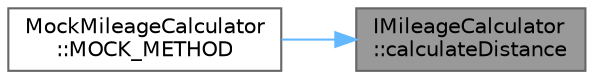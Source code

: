 digraph "IMileageCalculator::calculateDistance"
{
 // LATEX_PDF_SIZE
  bgcolor="transparent";
  edge [fontname=Helvetica,fontsize=10,labelfontname=Helvetica,labelfontsize=10];
  node [fontname=Helvetica,fontsize=10,shape=box,height=0.2,width=0.4];
  rankdir="RL";
  Node1 [id="Node000001",label="IMileageCalculator\l::calculateDistance",height=0.2,width=0.4,color="gray40", fillcolor="grey60", style="filled", fontcolor="black",tooltip=" "];
  Node1 -> Node2 [id="edge1_Node000001_Node000002",dir="back",color="steelblue1",style="solid",tooltip=" "];
  Node2 [id="Node000002",label="MockMileageCalculator\l::MOCK_METHOD",height=0.2,width=0.4,color="grey40", fillcolor="white", style="filled",URL="$classMockMileageCalculator.html#aa9b1208a599504072d3ff4577668c958",tooltip="Mocked method to add a time to the MileageCalculator."];
}
